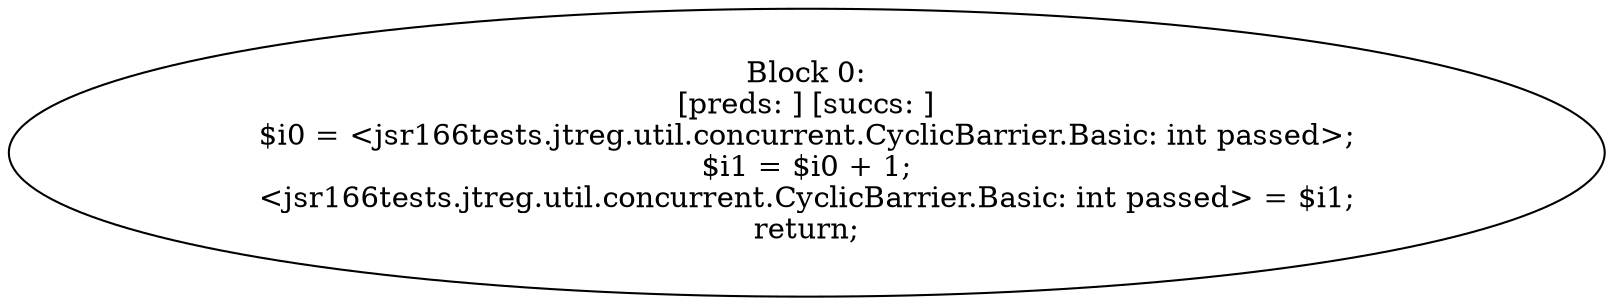 digraph "unitGraph" {
    "Block 0:
[preds: ] [succs: ]
$i0 = <jsr166tests.jtreg.util.concurrent.CyclicBarrier.Basic: int passed>;
$i1 = $i0 + 1;
<jsr166tests.jtreg.util.concurrent.CyclicBarrier.Basic: int passed> = $i1;
return;
"
}
